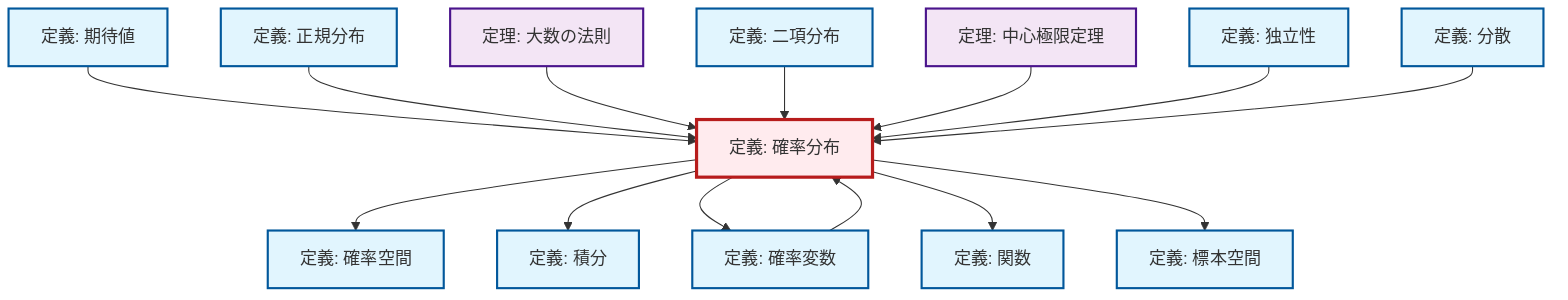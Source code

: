 graph TD
    classDef definition fill:#e1f5fe,stroke:#01579b,stroke-width:2px
    classDef theorem fill:#f3e5f5,stroke:#4a148c,stroke-width:2px
    classDef axiom fill:#fff3e0,stroke:#e65100,stroke-width:2px
    classDef example fill:#e8f5e9,stroke:#1b5e20,stroke-width:2px
    classDef current fill:#ffebee,stroke:#b71c1c,stroke-width:3px
    thm-central-limit["定理: 中心極限定理"]:::theorem
    def-probability-space["定義: 確率空間"]:::definition
    def-random-variable["定義: 確率変数"]:::definition
    def-normal-distribution["定義: 正規分布"]:::definition
    def-sample-space["定義: 標本空間"]:::definition
    def-expectation["定義: 期待値"]:::definition
    def-function["定義: 関数"]:::definition
    def-independence["定義: 独立性"]:::definition
    thm-law-of-large-numbers["定理: 大数の法則"]:::theorem
    def-variance["定義: 分散"]:::definition
    def-integral["定義: 積分"]:::definition
    def-binomial-distribution["定義: 二項分布"]:::definition
    def-probability-distribution["定義: 確率分布"]:::definition
    def-expectation --> def-probability-distribution
    def-probability-distribution --> def-probability-space
    def-normal-distribution --> def-probability-distribution
    thm-law-of-large-numbers --> def-probability-distribution
    def-random-variable --> def-probability-distribution
    def-probability-distribution --> def-integral
    def-binomial-distribution --> def-probability-distribution
    def-probability-distribution --> def-random-variable
    def-probability-distribution --> def-function
    thm-central-limit --> def-probability-distribution
    def-independence --> def-probability-distribution
    def-variance --> def-probability-distribution
    def-probability-distribution --> def-sample-space
    class def-probability-distribution current